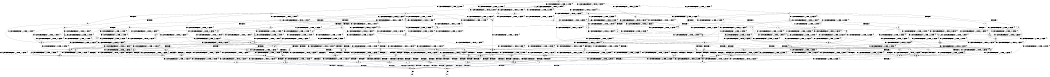 digraph BCG {
size = "7, 10.5";
center = TRUE;
node [shape = circle];
0 [peripheries = 2];
0 -> 1 [label = "EX !0 !ATOMIC_EXCH_BRANCH (1, +1, TRUE, +1, 1, FALSE) !{}"];
0 -> 2 [label = "EX !2 !ATOMIC_EXCH_BRANCH (1, +0, TRUE, +0, 1, TRUE) !{}"];
0 -> 3 [label = "EX !1 !ATOMIC_EXCH_BRANCH (1, +1, TRUE, +0, 3, TRUE) !{}"];
0 -> 4 [label = "EX !0 !ATOMIC_EXCH_BRANCH (1, +1, TRUE, +1, 1, FALSE) !{}"];
0 -> 5 [label = "EX !2 !ATOMIC_EXCH_BRANCH (1, +0, TRUE, +0, 1, TRUE) !{}"];
0 -> 6 [label = "EX !1 !ATOMIC_EXCH_BRANCH (1, +1, TRUE, +0, 3, TRUE) !{}"];
1 -> 7 [label = "EX !2 !ATOMIC_EXCH_BRANCH (1, +0, TRUE, +0, 1, FALSE) !{}"];
2 -> 8 [label = "EX !0 !ATOMIC_EXCH_BRANCH (1, +1, TRUE, +1, 1, FALSE) !{}"];
3 -> 9 [label = "EX !0 !ATOMIC_EXCH_BRANCH (1, +1, TRUE, +1, 1, TRUE) !{}"];
4 -> 7 [label = "EX !2 !ATOMIC_EXCH_BRANCH (1, +0, TRUE, +0, 1, FALSE) !{}"];
4 -> 10 [label = "EX !1 !ATOMIC_EXCH_BRANCH (1, +1, TRUE, +0, 3, FALSE) !{}"];
4 -> 11 [label = "TERMINATE !0"];
4 -> 12 [label = "EX !2 !ATOMIC_EXCH_BRANCH (1, +0, TRUE, +0, 1, FALSE) !{}"];
4 -> 13 [label = "EX !1 !ATOMIC_EXCH_BRANCH (1, +1, TRUE, +0, 3, FALSE) !{}"];
4 -> 14 [label = "TERMINATE !0"];
5 -> 2 [label = "EX !2 !ATOMIC_EXCH_BRANCH (1, +0, TRUE, +0, 1, TRUE) !{}"];
5 -> 8 [label = "EX !0 !ATOMIC_EXCH_BRANCH (1, +1, TRUE, +1, 1, FALSE) !{}"];
5 -> 15 [label = "EX !1 !ATOMIC_EXCH_BRANCH (1, +1, TRUE, +0, 3, TRUE) !{}"];
5 -> 5 [label = "EX !2 !ATOMIC_EXCH_BRANCH (1, +0, TRUE, +0, 1, TRUE) !{}"];
5 -> 16 [label = "EX !0 !ATOMIC_EXCH_BRANCH (1, +1, TRUE, +1, 1, FALSE) !{}"];
5 -> 17 [label = "EX !1 !ATOMIC_EXCH_BRANCH (1, +1, TRUE, +0, 3, TRUE) !{}"];
6 -> 9 [label = "EX !0 !ATOMIC_EXCH_BRANCH (1, +1, TRUE, +1, 1, TRUE) !{}"];
6 -> 18 [label = "EX !2 !ATOMIC_EXCH_BRANCH (1, +0, TRUE, +0, 1, FALSE) !{}"];
6 -> 19 [label = "TERMINATE !1"];
6 -> 20 [label = "EX !0 !ATOMIC_EXCH_BRANCH (1, +1, TRUE, +1, 1, TRUE) !{}"];
6 -> 21 [label = "EX !2 !ATOMIC_EXCH_BRANCH (1, +0, TRUE, +0, 1, FALSE) !{}"];
6 -> 22 [label = "TERMINATE !1"];
7 -> 23 [label = "EX !1 !ATOMIC_EXCH_BRANCH (1, +1, TRUE, +0, 3, TRUE) !{}"];
8 -> 7 [label = "EX !2 !ATOMIC_EXCH_BRANCH (1, +0, TRUE, +0, 1, FALSE) !{}"];
9 -> 24 [label = "EX !2 !ATOMIC_EXCH_BRANCH (1, +0, TRUE, +0, 1, FALSE) !{}"];
10 -> 25 [label = "EX !2 !ATOMIC_EXCH_BRANCH (1, +0, TRUE, +0, 1, FALSE) !{}"];
11 -> 26 [label = "EX !2 !ATOMIC_EXCH_BRANCH (1, +0, TRUE, +0, 1, FALSE) !{}"];
12 -> 23 [label = "EX !1 !ATOMIC_EXCH_BRANCH (1, +1, TRUE, +0, 3, TRUE) !{}"];
12 -> 27 [label = "TERMINATE !0"];
12 -> 28 [label = "TERMINATE !2"];
12 -> 29 [label = "EX !1 !ATOMIC_EXCH_BRANCH (1, +1, TRUE, +0, 3, TRUE) !{}"];
12 -> 30 [label = "TERMINATE !0"];
12 -> 31 [label = "TERMINATE !2"];
13 -> 10 [label = "EX !1 !ATOMIC_EXCH_BRANCH (1, +1, TRUE, +1, 2, TRUE) !{}"];
13 -> 25 [label = "EX !2 !ATOMIC_EXCH_BRANCH (1, +0, TRUE, +0, 1, FALSE) !{}"];
13 -> 32 [label = "TERMINATE !0"];
13 -> 13 [label = "EX !1 !ATOMIC_EXCH_BRANCH (1, +1, TRUE, +1, 2, TRUE) !{}"];
13 -> 33 [label = "EX !2 !ATOMIC_EXCH_BRANCH (1, +0, TRUE, +0, 1, FALSE) !{}"];
13 -> 34 [label = "TERMINATE !0"];
14 -> 26 [label = "EX !2 !ATOMIC_EXCH_BRANCH (1, +0, TRUE, +0, 1, FALSE) !{}"];
14 -> 35 [label = "EX !1 !ATOMIC_EXCH_BRANCH (1, +1, TRUE, +0, 3, FALSE) !{}"];
14 -> 36 [label = "EX !2 !ATOMIC_EXCH_BRANCH (1, +0, TRUE, +0, 1, FALSE) !{}"];
14 -> 37 [label = "EX !1 !ATOMIC_EXCH_BRANCH (1, +1, TRUE, +0, 3, FALSE) !{}"];
15 -> 18 [label = "EX !2 !ATOMIC_EXCH_BRANCH (1, +0, TRUE, +0, 1, FALSE) !{}"];
16 -> 7 [label = "EX !2 !ATOMIC_EXCH_BRANCH (1, +0, TRUE, +0, 1, FALSE) !{}"];
16 -> 38 [label = "EX !1 !ATOMIC_EXCH_BRANCH (1, +1, TRUE, +0, 3, FALSE) !{}"];
16 -> 39 [label = "TERMINATE !0"];
16 -> 12 [label = "EX !2 !ATOMIC_EXCH_BRANCH (1, +0, TRUE, +0, 1, FALSE) !{}"];
16 -> 40 [label = "EX !1 !ATOMIC_EXCH_BRANCH (1, +1, TRUE, +0, 3, FALSE) !{}"];
16 -> 41 [label = "TERMINATE !0"];
17 -> 18 [label = "EX !2 !ATOMIC_EXCH_BRANCH (1, +0, TRUE, +0, 1, FALSE) !{}"];
17 -> 42 [label = "EX !0 !ATOMIC_EXCH_BRANCH (1, +1, TRUE, +1, 1, TRUE) !{}"];
17 -> 43 [label = "TERMINATE !1"];
17 -> 21 [label = "EX !2 !ATOMIC_EXCH_BRANCH (1, +0, TRUE, +0, 1, FALSE) !{}"];
17 -> 44 [label = "EX !0 !ATOMIC_EXCH_BRANCH (1, +1, TRUE, +1, 1, TRUE) !{}"];
17 -> 45 [label = "TERMINATE !1"];
18 -> 23 [label = "EX !0 !ATOMIC_EXCH_BRANCH (1, +1, TRUE, +1, 1, FALSE) !{}"];
19 -> 46 [label = "EX !0 !ATOMIC_EXCH_BRANCH (1, +1, TRUE, +1, 1, TRUE) !{}"];
20 -> 9 [label = "EX !0 !ATOMIC_EXCH_BRANCH (1, +1, TRUE, +1, 1, TRUE) !{}"];
20 -> 24 [label = "EX !2 !ATOMIC_EXCH_BRANCH (1, +0, TRUE, +0, 1, FALSE) !{}"];
20 -> 47 [label = "TERMINATE !1"];
20 -> 20 [label = "EX !0 !ATOMIC_EXCH_BRANCH (1, +1, TRUE, +1, 1, TRUE) !{}"];
20 -> 48 [label = "EX !2 !ATOMIC_EXCH_BRANCH (1, +0, TRUE, +0, 1, FALSE) !{}"];
20 -> 49 [label = "TERMINATE !1"];
21 -> 23 [label = "EX !0 !ATOMIC_EXCH_BRANCH (1, +1, TRUE, +1, 1, FALSE) !{}"];
21 -> 50 [label = "TERMINATE !2"];
21 -> 51 [label = "TERMINATE !1"];
21 -> 29 [label = "EX !0 !ATOMIC_EXCH_BRANCH (1, +1, TRUE, +1, 1, FALSE) !{}"];
21 -> 52 [label = "TERMINATE !2"];
21 -> 53 [label = "TERMINATE !1"];
22 -> 46 [label = "EX !0 !ATOMIC_EXCH_BRANCH (1, +1, TRUE, +1, 1, TRUE) !{}"];
22 -> 54 [label = "EX !2 !ATOMIC_EXCH_BRANCH (1, +0, TRUE, +0, 1, FALSE) !{}"];
22 -> 55 [label = "EX !0 !ATOMIC_EXCH_BRANCH (1, +1, TRUE, +1, 1, TRUE) !{}"];
22 -> 56 [label = "EX !2 !ATOMIC_EXCH_BRANCH (1, +0, TRUE, +0, 1, FALSE) !{}"];
23 -> 57 [label = "TERMINATE !0"];
24 -> 23 [label = "EX !0 !ATOMIC_EXCH_BRANCH (1, +1, TRUE, +1, 1, FALSE) !{}"];
25 -> 23 [label = "EX !1 !ATOMIC_EXCH_BRANCH (1, +1, TRUE, +1, 2, FALSE) !{}"];
26 -> 58 [label = "EX !1 !ATOMIC_EXCH_BRANCH (1, +1, TRUE, +0, 3, TRUE) !{}"];
27 -> 58 [label = "EX !1 !ATOMIC_EXCH_BRANCH (1, +1, TRUE, +0, 3, TRUE) !{}"];
28 -> 59 [label = "EX !1 !ATOMIC_EXCH_BRANCH (1, +1, TRUE, +0, 3, TRUE) !{}"];
29 -> 57 [label = "TERMINATE !0"];
29 -> 60 [label = "TERMINATE !2"];
29 -> 61 [label = "TERMINATE !1"];
29 -> 62 [label = "TERMINATE !0"];
29 -> 63 [label = "TERMINATE !2"];
29 -> 64 [label = "TERMINATE !1"];
30 -> 58 [label = "EX !1 !ATOMIC_EXCH_BRANCH (1, +1, TRUE, +0, 3, TRUE) !{}"];
30 -> 65 [label = "TERMINATE !2"];
30 -> 66 [label = "EX !1 !ATOMIC_EXCH_BRANCH (1, +1, TRUE, +0, 3, TRUE) !{}"];
30 -> 67 [label = "TERMINATE !2"];
31 -> 59 [label = "EX !1 !ATOMIC_EXCH_BRANCH (1, +1, TRUE, +0, 3, TRUE) !{}"];
31 -> 65 [label = "TERMINATE !0"];
31 -> 68 [label = "EX !1 !ATOMIC_EXCH_BRANCH (1, +1, TRUE, +0, 3, TRUE) !{}"];
31 -> 67 [label = "TERMINATE !0"];
32 -> 69 [label = "EX !2 !ATOMIC_EXCH_BRANCH (1, +0, TRUE, +0, 1, FALSE) !{}"];
33 -> 23 [label = "EX !1 !ATOMIC_EXCH_BRANCH (1, +1, TRUE, +1, 2, FALSE) !{}"];
33 -> 70 [label = "TERMINATE !0"];
33 -> 71 [label = "TERMINATE !2"];
33 -> 29 [label = "EX !1 !ATOMIC_EXCH_BRANCH (1, +1, TRUE, +1, 2, FALSE) !{}"];
33 -> 72 [label = "TERMINATE !0"];
33 -> 73 [label = "TERMINATE !2"];
34 -> 69 [label = "EX !2 !ATOMIC_EXCH_BRANCH (1, +0, TRUE, +0, 1, FALSE) !{}"];
34 -> 35 [label = "EX !1 !ATOMIC_EXCH_BRANCH (1, +1, TRUE, +1, 2, TRUE) !{}"];
34 -> 74 [label = "EX !2 !ATOMIC_EXCH_BRANCH (1, +0, TRUE, +0, 1, FALSE) !{}"];
34 -> 37 [label = "EX !1 !ATOMIC_EXCH_BRANCH (1, +1, TRUE, +1, 2, TRUE) !{}"];
35 -> 69 [label = "EX !2 !ATOMIC_EXCH_BRANCH (1, +0, TRUE, +0, 1, FALSE) !{}"];
36 -> 58 [label = "EX !1 !ATOMIC_EXCH_BRANCH (1, +1, TRUE, +0, 3, TRUE) !{}"];
36 -> 65 [label = "TERMINATE !2"];
36 -> 66 [label = "EX !1 !ATOMIC_EXCH_BRANCH (1, +1, TRUE, +0, 3, TRUE) !{}"];
36 -> 67 [label = "TERMINATE !2"];
37 -> 35 [label = "EX !1 !ATOMIC_EXCH_BRANCH (1, +1, TRUE, +1, 2, TRUE) !{}"];
37 -> 69 [label = "EX !2 !ATOMIC_EXCH_BRANCH (1, +0, TRUE, +0, 1, FALSE) !{}"];
37 -> 37 [label = "EX !1 !ATOMIC_EXCH_BRANCH (1, +1, TRUE, +1, 2, TRUE) !{}"];
37 -> 74 [label = "EX !2 !ATOMIC_EXCH_BRANCH (1, +0, TRUE, +0, 1, FALSE) !{}"];
38 -> 25 [label = "EX !2 !ATOMIC_EXCH_BRANCH (1, +0, TRUE, +0, 1, FALSE) !{}"];
39 -> 75 [label = "EX !1 !ATOMIC_EXCH_BRANCH (1, +1, TRUE, +0, 3, FALSE) !{}"];
40 -> 38 [label = "EX !1 !ATOMIC_EXCH_BRANCH (1, +1, TRUE, +1, 2, TRUE) !{}"];
40 -> 25 [label = "EX !2 !ATOMIC_EXCH_BRANCH (1, +0, TRUE, +0, 1, FALSE) !{}"];
40 -> 76 [label = "TERMINATE !0"];
40 -> 40 [label = "EX !1 !ATOMIC_EXCH_BRANCH (1, +1, TRUE, +1, 2, TRUE) !{}"];
40 -> 33 [label = "EX !2 !ATOMIC_EXCH_BRANCH (1, +0, TRUE, +0, 1, FALSE) !{}"];
40 -> 77 [label = "TERMINATE !0"];
41 -> 75 [label = "EX !1 !ATOMIC_EXCH_BRANCH (1, +1, TRUE, +0, 3, FALSE) !{}"];
41 -> 26 [label = "EX !2 !ATOMIC_EXCH_BRANCH (1, +0, TRUE, +0, 1, FALSE) !{}"];
41 -> 78 [label = "EX !1 !ATOMIC_EXCH_BRANCH (1, +1, TRUE, +0, 3, FALSE) !{}"];
41 -> 36 [label = "EX !2 !ATOMIC_EXCH_BRANCH (1, +0, TRUE, +0, 1, FALSE) !{}"];
42 -> 24 [label = "EX !2 !ATOMIC_EXCH_BRANCH (1, +0, TRUE, +0, 1, FALSE) !{}"];
43 -> 79 [label = "EX !0 !ATOMIC_EXCH_BRANCH (1, +1, TRUE, +1, 1, TRUE) !{}"];
44 -> 42 [label = "EX !0 !ATOMIC_EXCH_BRANCH (1, +1, TRUE, +1, 1, TRUE) !{}"];
44 -> 24 [label = "EX !2 !ATOMIC_EXCH_BRANCH (1, +0, TRUE, +0, 1, FALSE) !{}"];
44 -> 80 [label = "TERMINATE !1"];
44 -> 44 [label = "EX !0 !ATOMIC_EXCH_BRANCH (1, +1, TRUE, +1, 1, TRUE) !{}"];
44 -> 48 [label = "EX !2 !ATOMIC_EXCH_BRANCH (1, +0, TRUE, +0, 1, FALSE) !{}"];
44 -> 81 [label = "TERMINATE !1"];
45 -> 79 [label = "EX !0 !ATOMIC_EXCH_BRANCH (1, +1, TRUE, +1, 1, TRUE) !{}"];
45 -> 54 [label = "EX !2 !ATOMIC_EXCH_BRANCH (1, +0, TRUE, +0, 1, FALSE) !{}"];
45 -> 82 [label = "EX !0 !ATOMIC_EXCH_BRANCH (1, +1, TRUE, +1, 1, TRUE) !{}"];
45 -> 56 [label = "EX !2 !ATOMIC_EXCH_BRANCH (1, +0, TRUE, +0, 1, FALSE) !{}"];
46 -> 83 [label = "EX !2 !ATOMIC_EXCH_BRANCH (1, +0, TRUE, +0, 1, FALSE) !{}"];
47 -> 83 [label = "EX !2 !ATOMIC_EXCH_BRANCH (1, +0, TRUE, +0, 1, FALSE) !{}"];
48 -> 23 [label = "EX !0 !ATOMIC_EXCH_BRANCH (1, +1, TRUE, +1, 1, FALSE) !{}"];
48 -> 84 [label = "TERMINATE !2"];
48 -> 85 [label = "TERMINATE !1"];
48 -> 29 [label = "EX !0 !ATOMIC_EXCH_BRANCH (1, +1, TRUE, +1, 1, FALSE) !{}"];
48 -> 86 [label = "TERMINATE !2"];
48 -> 87 [label = "TERMINATE !1"];
49 -> 83 [label = "EX !2 !ATOMIC_EXCH_BRANCH (1, +0, TRUE, +0, 1, FALSE) !{}"];
49 -> 46 [label = "EX !0 !ATOMIC_EXCH_BRANCH (1, +1, TRUE, +1, 1, TRUE) !{}"];
49 -> 88 [label = "EX !2 !ATOMIC_EXCH_BRANCH (1, +0, TRUE, +0, 1, FALSE) !{}"];
49 -> 55 [label = "EX !0 !ATOMIC_EXCH_BRANCH (1, +1, TRUE, +1, 1, TRUE) !{}"];
50 -> 59 [label = "EX !0 !ATOMIC_EXCH_BRANCH (1, +1, TRUE, +1, 1, FALSE) !{}"];
51 -> 89 [label = "EX !0 !ATOMIC_EXCH_BRANCH (1, +1, TRUE, +1, 1, FALSE) !{}"];
52 -> 59 [label = "EX !0 !ATOMIC_EXCH_BRANCH (1, +1, TRUE, +1, 1, FALSE) !{}"];
52 -> 90 [label = "TERMINATE !1"];
52 -> 68 [label = "EX !0 !ATOMIC_EXCH_BRANCH (1, +1, TRUE, +1, 1, FALSE) !{}"];
52 -> 91 [label = "TERMINATE !1"];
53 -> 89 [label = "EX !0 !ATOMIC_EXCH_BRANCH (1, +1, TRUE, +1, 1, FALSE) !{}"];
53 -> 90 [label = "TERMINATE !2"];
53 -> 92 [label = "EX !0 !ATOMIC_EXCH_BRANCH (1, +1, TRUE, +1, 1, FALSE) !{}"];
53 -> 91 [label = "TERMINATE !2"];
54 -> 89 [label = "EX !0 !ATOMIC_EXCH_BRANCH (1, +1, TRUE, +1, 1, FALSE) !{}"];
55 -> 46 [label = "EX !0 !ATOMIC_EXCH_BRANCH (1, +1, TRUE, +1, 1, TRUE) !{}"];
55 -> 83 [label = "EX !2 !ATOMIC_EXCH_BRANCH (1, +0, TRUE, +0, 1, FALSE) !{}"];
55 -> 55 [label = "EX !0 !ATOMIC_EXCH_BRANCH (1, +1, TRUE, +1, 1, TRUE) !{}"];
55 -> 88 [label = "EX !2 !ATOMIC_EXCH_BRANCH (1, +0, TRUE, +0, 1, FALSE) !{}"];
56 -> 89 [label = "EX !0 !ATOMIC_EXCH_BRANCH (1, +1, TRUE, +1, 1, FALSE) !{}"];
56 -> 90 [label = "TERMINATE !2"];
56 -> 92 [label = "EX !0 !ATOMIC_EXCH_BRANCH (1, +1, TRUE, +1, 1, FALSE) !{}"];
56 -> 91 [label = "TERMINATE !2"];
57 -> 93 [label = "TERMINATE !2"];
58 -> 93 [label = "TERMINATE !2"];
59 -> 93 [label = "TERMINATE !0"];
60 -> 93 [label = "TERMINATE !0"];
61 -> 94 [label = "TERMINATE !0"];
62 -> 93 [label = "TERMINATE !2"];
62 -> 94 [label = "TERMINATE !1"];
62 -> 95 [label = "TERMINATE !2"];
62 -> 96 [label = "TERMINATE !1"];
63 -> 93 [label = "TERMINATE !0"];
63 -> 97 [label = "TERMINATE !1"];
63 -> 95 [label = "TERMINATE !0"];
63 -> 98 [label = "TERMINATE !1"];
64 -> 94 [label = "TERMINATE !0"];
64 -> 97 [label = "TERMINATE !2"];
64 -> 96 [label = "TERMINATE !0"];
64 -> 98 [label = "TERMINATE !2"];
65 -> 99 [label = "EX !1 !ATOMIC_EXCH_BRANCH (1, +1, TRUE, +0, 3, TRUE) !{}"];
66 -> 93 [label = "TERMINATE !2"];
66 -> 94 [label = "TERMINATE !1"];
66 -> 95 [label = "TERMINATE !2"];
66 -> 96 [label = "TERMINATE !1"];
67 -> 99 [label = "EX !1 !ATOMIC_EXCH_BRANCH (1, +1, TRUE, +0, 3, TRUE) !{}"];
67 -> 100 [label = "EX !1 !ATOMIC_EXCH_BRANCH (1, +1, TRUE, +0, 3, TRUE) !{}"];
68 -> 93 [label = "TERMINATE !0"];
68 -> 97 [label = "TERMINATE !1"];
68 -> 95 [label = "TERMINATE !0"];
68 -> 98 [label = "TERMINATE !1"];
69 -> 58 [label = "EX !1 !ATOMIC_EXCH_BRANCH (1, +1, TRUE, +1, 2, FALSE) !{}"];
70 -> 101 [label = "TERMINATE !2"];
71 -> 101 [label = "TERMINATE !0"];
72 -> 101 [label = "TERMINATE !2"];
72 -> 58 [label = "EX !1 !ATOMIC_EXCH_BRANCH (1, +1, TRUE, +1, 2, FALSE) !{}"];
72 -> 102 [label = "TERMINATE !2"];
72 -> 66 [label = "EX !1 !ATOMIC_EXCH_BRANCH (1, +1, TRUE, +1, 2, FALSE) !{}"];
73 -> 101 [label = "TERMINATE !0"];
73 -> 59 [label = "EX !1 !ATOMIC_EXCH_BRANCH (1, +1, TRUE, +1, 2, FALSE) !{}"];
73 -> 102 [label = "TERMINATE !0"];
73 -> 68 [label = "EX !1 !ATOMIC_EXCH_BRANCH (1, +1, TRUE, +1, 2, FALSE) !{}"];
74 -> 58 [label = "EX !1 !ATOMIC_EXCH_BRANCH (1, +1, TRUE, +1, 2, FALSE) !{}"];
74 -> 101 [label = "TERMINATE !2"];
74 -> 66 [label = "EX !1 !ATOMIC_EXCH_BRANCH (1, +1, TRUE, +1, 2, FALSE) !{}"];
74 -> 102 [label = "TERMINATE !2"];
75 -> 69 [label = "EX !2 !ATOMIC_EXCH_BRANCH (1, +0, TRUE, +0, 1, FALSE) !{}"];
76 -> 75 [label = "EX !1 !ATOMIC_EXCH_BRANCH (1, +1, TRUE, +1, 2, TRUE) !{}"];
77 -> 75 [label = "EX !1 !ATOMIC_EXCH_BRANCH (1, +1, TRUE, +1, 2, TRUE) !{}"];
77 -> 69 [label = "EX !2 !ATOMIC_EXCH_BRANCH (1, +0, TRUE, +0, 1, FALSE) !{}"];
77 -> 78 [label = "EX !1 !ATOMIC_EXCH_BRANCH (1, +1, TRUE, +1, 2, TRUE) !{}"];
77 -> 74 [label = "EX !2 !ATOMIC_EXCH_BRANCH (1, +0, TRUE, +0, 1, FALSE) !{}"];
78 -> 75 [label = "EX !1 !ATOMIC_EXCH_BRANCH (1, +1, TRUE, +1, 2, TRUE) !{}"];
78 -> 69 [label = "EX !2 !ATOMIC_EXCH_BRANCH (1, +0, TRUE, +0, 1, FALSE) !{}"];
78 -> 78 [label = "EX !1 !ATOMIC_EXCH_BRANCH (1, +1, TRUE, +1, 2, TRUE) !{}"];
78 -> 74 [label = "EX !2 !ATOMIC_EXCH_BRANCH (1, +0, TRUE, +0, 1, FALSE) !{}"];
79 -> 83 [label = "EX !2 !ATOMIC_EXCH_BRANCH (1, +0, TRUE, +0, 1, FALSE) !{}"];
80 -> 79 [label = "EX !0 !ATOMIC_EXCH_BRANCH (1, +1, TRUE, +1, 1, TRUE) !{}"];
81 -> 79 [label = "EX !0 !ATOMIC_EXCH_BRANCH (1, +1, TRUE, +1, 1, TRUE) !{}"];
81 -> 83 [label = "EX !2 !ATOMIC_EXCH_BRANCH (1, +0, TRUE, +0, 1, FALSE) !{}"];
81 -> 82 [label = "EX !0 !ATOMIC_EXCH_BRANCH (1, +1, TRUE, +1, 1, TRUE) !{}"];
81 -> 88 [label = "EX !2 !ATOMIC_EXCH_BRANCH (1, +0, TRUE, +0, 1, FALSE) !{}"];
82 -> 79 [label = "EX !0 !ATOMIC_EXCH_BRANCH (1, +1, TRUE, +1, 1, TRUE) !{}"];
82 -> 83 [label = "EX !2 !ATOMIC_EXCH_BRANCH (1, +0, TRUE, +0, 1, FALSE) !{}"];
82 -> 82 [label = "EX !0 !ATOMIC_EXCH_BRANCH (1, +1, TRUE, +1, 1, TRUE) !{}"];
82 -> 88 [label = "EX !2 !ATOMIC_EXCH_BRANCH (1, +0, TRUE, +0, 1, FALSE) !{}"];
83 -> 89 [label = "EX !0 !ATOMIC_EXCH_BRANCH (1, +1, TRUE, +1, 1, FALSE) !{}"];
84 -> 103 [label = "TERMINATE !1"];
85 -> 103 [label = "TERMINATE !2"];
86 -> 103 [label = "TERMINATE !1"];
86 -> 59 [label = "EX !0 !ATOMIC_EXCH_BRANCH (1, +1, TRUE, +1, 1, FALSE) !{}"];
86 -> 104 [label = "TERMINATE !1"];
86 -> 68 [label = "EX !0 !ATOMIC_EXCH_BRANCH (1, +1, TRUE, +1, 1, FALSE) !{}"];
87 -> 103 [label = "TERMINATE !2"];
87 -> 89 [label = "EX !0 !ATOMIC_EXCH_BRANCH (1, +1, TRUE, +1, 1, FALSE) !{}"];
87 -> 104 [label = "TERMINATE !2"];
87 -> 92 [label = "EX !0 !ATOMIC_EXCH_BRANCH (1, +1, TRUE, +1, 1, FALSE) !{}"];
88 -> 89 [label = "EX !0 !ATOMIC_EXCH_BRANCH (1, +1, TRUE, +1, 1, FALSE) !{}"];
88 -> 103 [label = "TERMINATE !2"];
88 -> 92 [label = "EX !0 !ATOMIC_EXCH_BRANCH (1, +1, TRUE, +1, 1, FALSE) !{}"];
88 -> 104 [label = "TERMINATE !2"];
89 -> 94 [label = "TERMINATE !0"];
90 -> 105 [label = "EX !0 !ATOMIC_EXCH_BRANCH (1, +1, TRUE, +1, 1, FALSE) !{}"];
91 -> 105 [label = "EX !0 !ATOMIC_EXCH_BRANCH (1, +1, TRUE, +1, 1, FALSE) !{}"];
91 -> 106 [label = "EX !0 !ATOMIC_EXCH_BRANCH (1, +1, TRUE, +1, 1, FALSE) !{}"];
92 -> 94 [label = "TERMINATE !0"];
92 -> 97 [label = "TERMINATE !2"];
92 -> 96 [label = "TERMINATE !0"];
92 -> 98 [label = "TERMINATE !2"];
93 -> 107 [label = "TERMINATE !1"];
94 -> 107 [label = "TERMINATE !2"];
95 -> 107 [label = "TERMINATE !1"];
95 -> 108 [label = "TERMINATE !1"];
96 -> 107 [label = "TERMINATE !2"];
96 -> 108 [label = "TERMINATE !2"];
97 -> 107 [label = "TERMINATE !0"];
98 -> 107 [label = "TERMINATE !0"];
98 -> 108 [label = "TERMINATE !0"];
99 -> 107 [label = "TERMINATE !1"];
100 -> 107 [label = "TERMINATE !1"];
100 -> 108 [label = "TERMINATE !1"];
101 -> 99 [label = "EX !1 !ATOMIC_EXCH_BRANCH (1, +1, TRUE, +1, 2, FALSE) !{}"];
102 -> 99 [label = "EX !1 !ATOMIC_EXCH_BRANCH (1, +1, TRUE, +1, 2, FALSE) !{}"];
102 -> 100 [label = "EX !1 !ATOMIC_EXCH_BRANCH (1, +1, TRUE, +1, 2, FALSE) !{}"];
103 -> 105 [label = "EX !0 !ATOMIC_EXCH_BRANCH (1, +1, TRUE, +1, 1, FALSE) !{}"];
104 -> 105 [label = "EX !0 !ATOMIC_EXCH_BRANCH (1, +1, TRUE, +1, 1, FALSE) !{}"];
104 -> 106 [label = "EX !0 !ATOMIC_EXCH_BRANCH (1, +1, TRUE, +1, 1, FALSE) !{}"];
105 -> 107 [label = "TERMINATE !0"];
106 -> 107 [label = "TERMINATE !0"];
106 -> 108 [label = "TERMINATE !0"];
107 -> 109 [label = "exit"];
108 -> 110 [label = "exit"];
}
